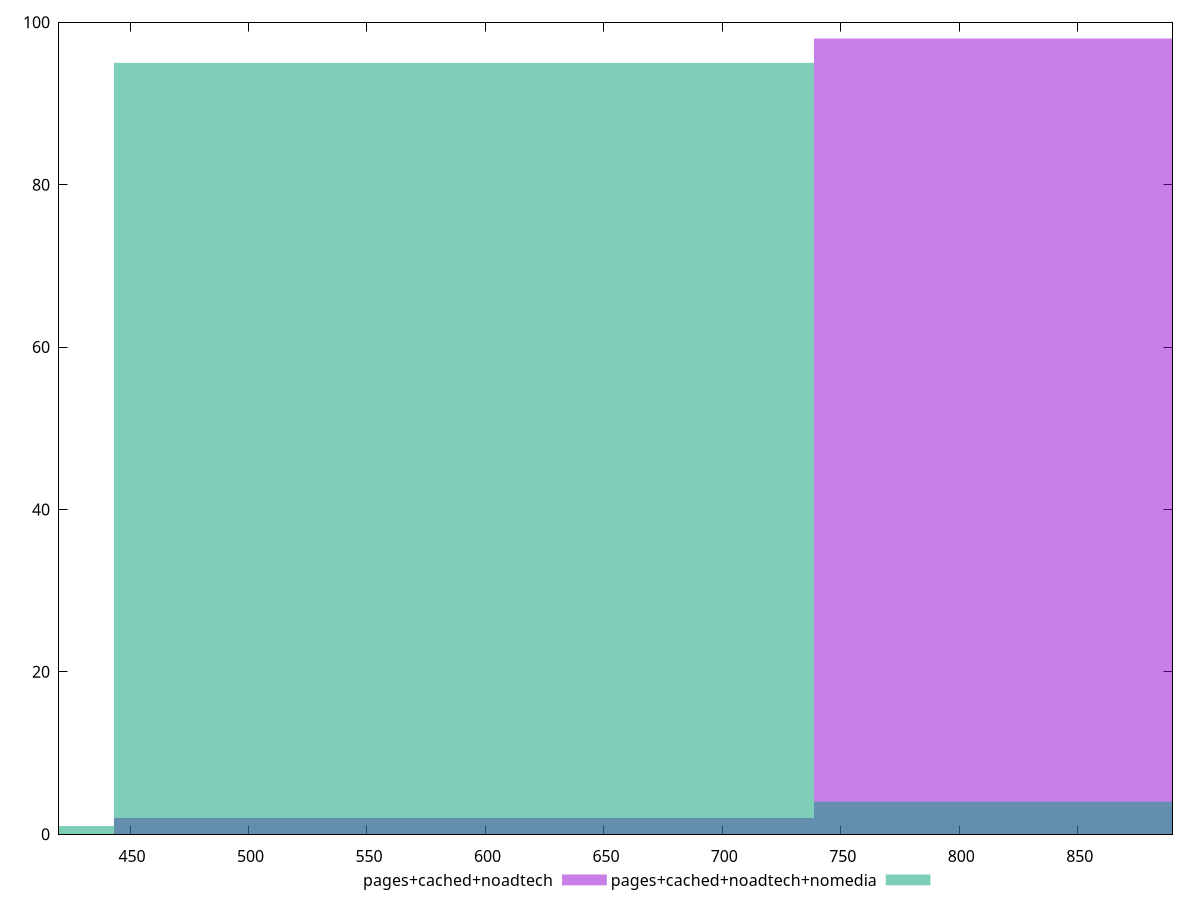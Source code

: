 reset

$pagesCachedNoadtech <<EOF
886.3905867100523 98
590.9270578067016 2
EOF

$pagesCachedNoadtechNomedia <<EOF
590.9270578067016 95
886.3905867100523 4
295.4635289033508 1
EOF

set key outside below
set boxwidth 295.4635289033508
set xrange [420:890]
set yrange [0:100]
set trange [0:100]
set style fill transparent solid 0.5 noborder
set terminal svg size 640, 500 enhanced background rgb 'white'
set output "report_00009_2021-02-08T22-37-41.559Z/uses-http2/comparison/histogram/2_vs_3.svg"

plot $pagesCachedNoadtech title "pages+cached+noadtech" with boxes, \
     $pagesCachedNoadtechNomedia title "pages+cached+noadtech+nomedia" with boxes

reset

